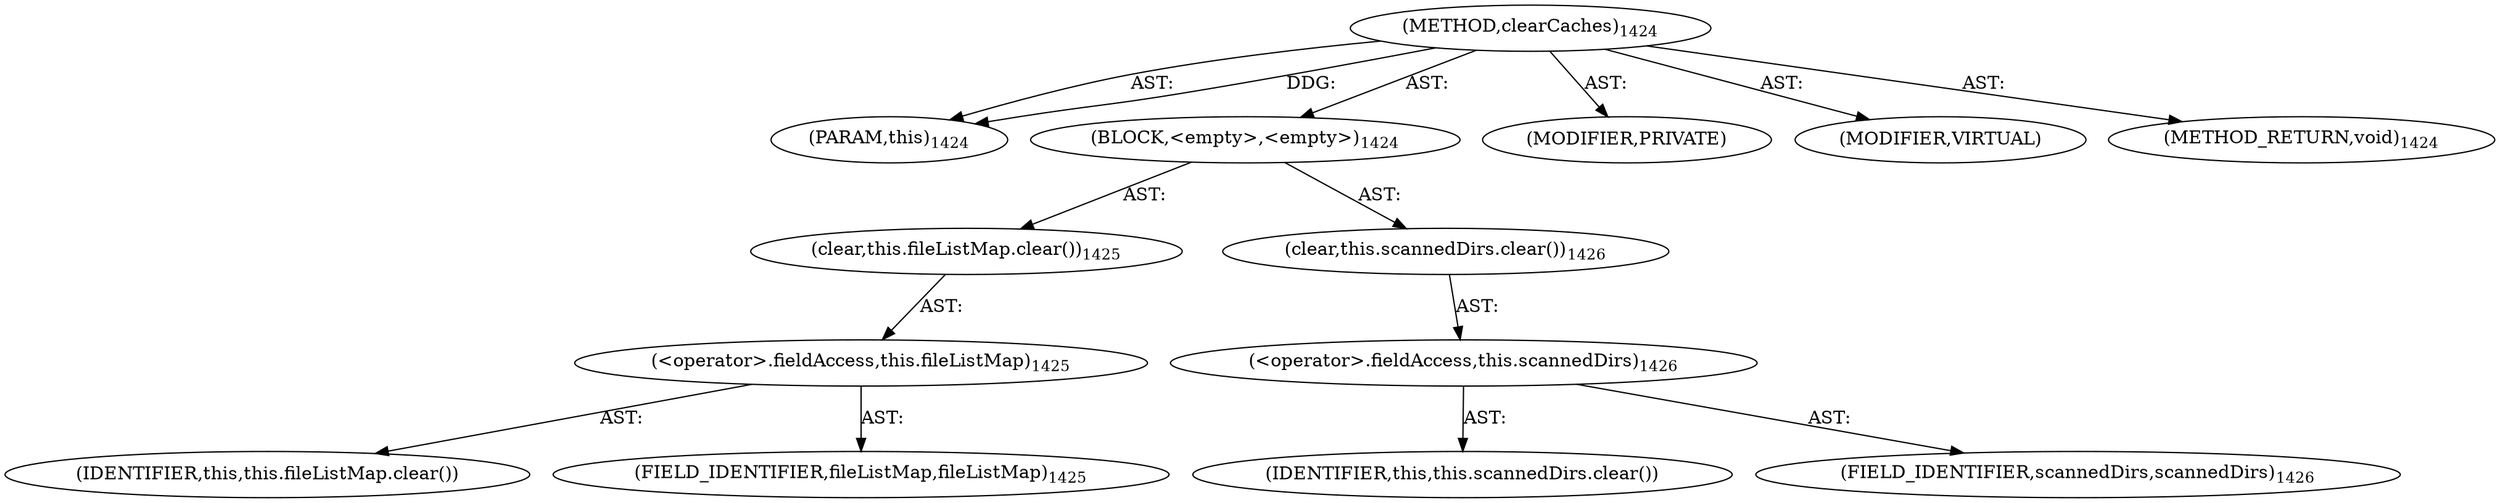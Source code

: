 digraph "clearCaches" {  
"111669149747" [label = <(METHOD,clearCaches)<SUB>1424</SUB>> ]
"115964117087" [label = <(PARAM,this)<SUB>1424</SUB>> ]
"25769803958" [label = <(BLOCK,&lt;empty&gt;,&lt;empty&gt;)<SUB>1424</SUB>> ]
"30064771841" [label = <(clear,this.fileListMap.clear())<SUB>1425</SUB>> ]
"30064771842" [label = <(&lt;operator&gt;.fieldAccess,this.fileListMap)<SUB>1425</SUB>> ]
"68719477427" [label = <(IDENTIFIER,this,this.fileListMap.clear())> ]
"55834575048" [label = <(FIELD_IDENTIFIER,fileListMap,fileListMap)<SUB>1425</SUB>> ]
"30064771843" [label = <(clear,this.scannedDirs.clear())<SUB>1426</SUB>> ]
"30064771844" [label = <(&lt;operator&gt;.fieldAccess,this.scannedDirs)<SUB>1426</SUB>> ]
"68719477428" [label = <(IDENTIFIER,this,this.scannedDirs.clear())> ]
"55834575049" [label = <(FIELD_IDENTIFIER,scannedDirs,scannedDirs)<SUB>1426</SUB>> ]
"133143986304" [label = <(MODIFIER,PRIVATE)> ]
"133143986305" [label = <(MODIFIER,VIRTUAL)> ]
"128849018931" [label = <(METHOD_RETURN,void)<SUB>1424</SUB>> ]
  "111669149747" -> "115964117087"  [ label = "AST: "] 
  "111669149747" -> "25769803958"  [ label = "AST: "] 
  "111669149747" -> "133143986304"  [ label = "AST: "] 
  "111669149747" -> "133143986305"  [ label = "AST: "] 
  "111669149747" -> "128849018931"  [ label = "AST: "] 
  "25769803958" -> "30064771841"  [ label = "AST: "] 
  "25769803958" -> "30064771843"  [ label = "AST: "] 
  "30064771841" -> "30064771842"  [ label = "AST: "] 
  "30064771842" -> "68719477427"  [ label = "AST: "] 
  "30064771842" -> "55834575048"  [ label = "AST: "] 
  "30064771843" -> "30064771844"  [ label = "AST: "] 
  "30064771844" -> "68719477428"  [ label = "AST: "] 
  "30064771844" -> "55834575049"  [ label = "AST: "] 
  "111669149747" -> "115964117087"  [ label = "DDG: "] 
}
